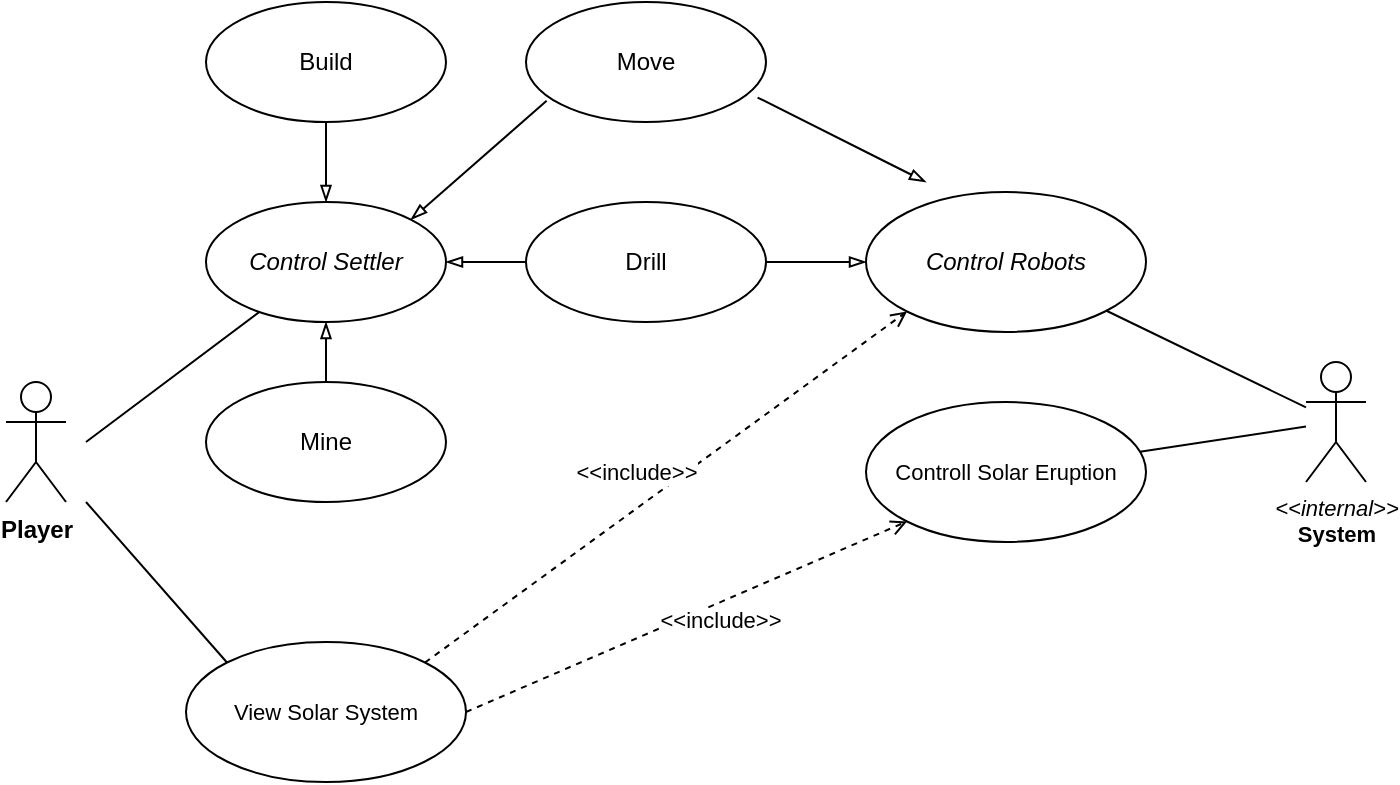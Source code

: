 <mxfile version="14.4.2" type="device"><diagram id="3AWMRxClthSJWCt8jJtd" name="Page-1"><mxGraphModel dx="887" dy="474" grid="1" gridSize="10" guides="1" tooltips="1" connect="1" arrows="1" fold="1" page="1" pageScale="1" pageWidth="827" pageHeight="1169" math="0" shadow="0"><root><mxCell id="0"/><mxCell id="1" parent="0"/><mxCell id="LwSW3S2Ex5BDtgyktxk1-13" value="" style="rounded=0;orthogonalLoop=1;jettySize=auto;html=1;endArrow=none;endFill=0;strokeWidth=1;fontSize=11;" edge="1" parent="1" target="LwSW3S2Ex5BDtgyktxk1-3"><mxGeometry relative="1" as="geometry"><mxPoint x="140" y="340" as="sourcePoint"/></mxGeometry></mxCell><mxCell id="LwSW3S2Ex5BDtgyktxk1-1" value="&lt;b&gt;Player&lt;/b&gt;" style="shape=umlActor;verticalLabelPosition=bottom;verticalAlign=top;html=1;" vertex="1" parent="1"><mxGeometry x="100" y="310" width="30" height="60" as="geometry"/></mxCell><mxCell id="LwSW3S2Ex5BDtgyktxk1-3" value="&lt;i&gt;Control Settler&lt;/i&gt;" style="ellipse;whiteSpace=wrap;html=1;" vertex="1" parent="1"><mxGeometry x="200" y="220" width="120" height="60" as="geometry"/></mxCell><mxCell id="LwSW3S2Ex5BDtgyktxk1-12" value="" style="rounded=0;orthogonalLoop=1;jettySize=auto;html=1;endArrow=blockThin;endFill=0;strokeWidth=1;fontSize=11;" edge="1" parent="1" source="LwSW3S2Ex5BDtgyktxk1-5" target="LwSW3S2Ex5BDtgyktxk1-3"><mxGeometry relative="1" as="geometry"/></mxCell><mxCell id="LwSW3S2Ex5BDtgyktxk1-5" value="Mine" style="ellipse;whiteSpace=wrap;html=1;" vertex="1" parent="1"><mxGeometry x="200" y="310" width="120" height="60" as="geometry"/></mxCell><mxCell id="LwSW3S2Ex5BDtgyktxk1-14" value="" style="edgeStyle=orthogonalEdgeStyle;curved=1;rounded=0;orthogonalLoop=1;jettySize=auto;html=1;endArrow=blockThin;endFill=0;strokeWidth=1;fontSize=11;startArrow=none;startFill=0;" edge="1" parent="1" source="LwSW3S2Ex5BDtgyktxk1-6" target="LwSW3S2Ex5BDtgyktxk1-3"><mxGeometry relative="1" as="geometry"/></mxCell><mxCell id="LwSW3S2Ex5BDtgyktxk1-15" value="" style="edgeStyle=orthogonalEdgeStyle;curved=1;rounded=0;orthogonalLoop=1;jettySize=auto;html=1;startArrow=none;startFill=0;endArrow=blockThin;endFill=0;strokeWidth=1;fontSize=11;" edge="1" parent="1" source="LwSW3S2Ex5BDtgyktxk1-6" target="LwSW3S2Ex5BDtgyktxk1-9"><mxGeometry relative="1" as="geometry"/></mxCell><mxCell id="LwSW3S2Ex5BDtgyktxk1-6" value="Drill" style="ellipse;whiteSpace=wrap;html=1;" vertex="1" parent="1"><mxGeometry x="360" y="220" width="120" height="60" as="geometry"/></mxCell><mxCell id="LwSW3S2Ex5BDtgyktxk1-16" value="" style="rounded=0;orthogonalLoop=1;jettySize=auto;html=1;startArrow=none;startFill=0;endArrow=blockThin;endFill=0;strokeWidth=1;fontSize=11;entryX=1;entryY=0;entryDx=0;entryDy=0;exitX=0.086;exitY=0.823;exitDx=0;exitDy=0;exitPerimeter=0;" edge="1" parent="1" source="LwSW3S2Ex5BDtgyktxk1-7" target="LwSW3S2Ex5BDtgyktxk1-3"><mxGeometry relative="1" as="geometry"/></mxCell><mxCell id="LwSW3S2Ex5BDtgyktxk1-7" value="Move" style="ellipse;whiteSpace=wrap;html=1;" vertex="1" parent="1"><mxGeometry x="360" y="120" width="120" height="60" as="geometry"/></mxCell><mxCell id="LwSW3S2Ex5BDtgyktxk1-18" value="" style="edgeStyle=none;rounded=0;orthogonalLoop=1;jettySize=auto;html=1;startArrow=none;startFill=0;endArrow=blockThin;endFill=0;strokeWidth=1;fontSize=11;" edge="1" parent="1" source="LwSW3S2Ex5BDtgyktxk1-8" target="LwSW3S2Ex5BDtgyktxk1-3"><mxGeometry relative="1" as="geometry"/></mxCell><mxCell id="LwSW3S2Ex5BDtgyktxk1-8" value="Build" style="ellipse;whiteSpace=wrap;html=1;" vertex="1" parent="1"><mxGeometry x="200" y="120" width="120" height="60" as="geometry"/></mxCell><mxCell id="LwSW3S2Ex5BDtgyktxk1-9" value="&lt;i&gt;Control Robots&lt;/i&gt;" style="ellipse;whiteSpace=wrap;html=1;" vertex="1" parent="1"><mxGeometry x="530" y="215" width="140" height="70" as="geometry"/></mxCell><mxCell id="LwSW3S2Ex5BDtgyktxk1-19" value="&lt;i&gt;&amp;lt;&amp;lt;internal&amp;gt;&amp;gt;&lt;/i&gt;&lt;br&gt;&lt;b&gt;System&lt;/b&gt;" style="shape=umlActor;verticalLabelPosition=bottom;verticalAlign=top;html=1;fontSize=11;" vertex="1" parent="1"><mxGeometry x="750" y="300" width="30" height="60" as="geometry"/></mxCell><mxCell id="LwSW3S2Ex5BDtgyktxk1-22" style="edgeStyle=none;rounded=0;orthogonalLoop=1;jettySize=auto;html=1;exitX=0;exitY=0;exitDx=0;exitDy=0;startArrow=none;startFill=0;endArrow=none;endFill=0;strokeWidth=1;fontSize=11;" edge="1" parent="1" source="LwSW3S2Ex5BDtgyktxk1-21"><mxGeometry relative="1" as="geometry"><mxPoint x="140" y="370" as="targetPoint"/></mxGeometry></mxCell><mxCell id="LwSW3S2Ex5BDtgyktxk1-24" style="edgeStyle=none;rounded=0;orthogonalLoop=1;jettySize=auto;html=1;exitX=1;exitY=0;exitDx=0;exitDy=0;entryX=0;entryY=1;entryDx=0;entryDy=0;startArrow=none;startFill=0;endArrow=open;endFill=0;strokeWidth=1;fontSize=11;dashed=1;" edge="1" parent="1" source="LwSW3S2Ex5BDtgyktxk1-21" target="LwSW3S2Ex5BDtgyktxk1-9"><mxGeometry relative="1" as="geometry"/></mxCell><mxCell id="LwSW3S2Ex5BDtgyktxk1-25" value="&amp;lt;&amp;lt;include&amp;gt;&amp;gt;" style="edgeLabel;html=1;align=center;verticalAlign=middle;resizable=0;points=[];fontSize=11;" vertex="1" connectable="0" parent="LwSW3S2Ex5BDtgyktxk1-24"><mxGeometry x="0.345" relative="1" as="geometry"><mxPoint x="-57.26" y="22.73" as="offset"/></mxGeometry></mxCell><mxCell id="LwSW3S2Ex5BDtgyktxk1-21" value="View Solar System" style="ellipse;whiteSpace=wrap;html=1;fontSize=11;" vertex="1" parent="1"><mxGeometry x="190" y="440" width="140" height="70" as="geometry"/></mxCell><mxCell id="LwSW3S2Ex5BDtgyktxk1-23" value="Controll Solar Eruption" style="ellipse;whiteSpace=wrap;html=1;fontSize=11;" vertex="1" parent="1"><mxGeometry x="530" y="320" width="140" height="70" as="geometry"/></mxCell><mxCell id="LwSW3S2Ex5BDtgyktxk1-26" style="edgeStyle=none;rounded=0;orthogonalLoop=1;jettySize=auto;html=1;exitX=1;exitY=0.5;exitDx=0;exitDy=0;entryX=0;entryY=1;entryDx=0;entryDy=0;startArrow=none;startFill=0;endArrow=open;endFill=0;strokeWidth=1;fontSize=11;dashed=1;" edge="1" parent="1" source="LwSW3S2Ex5BDtgyktxk1-21" target="LwSW3S2Ex5BDtgyktxk1-23"><mxGeometry relative="1" as="geometry"><mxPoint x="309.919" y="450.464" as="sourcePoint"/><mxPoint x="550.081" y="274.536" as="targetPoint"/><Array as="points"/></mxGeometry></mxCell><mxCell id="LwSW3S2Ex5BDtgyktxk1-27" value="&amp;lt;&amp;lt;include&amp;gt;&amp;gt;" style="edgeLabel;html=1;align=center;verticalAlign=middle;resizable=0;points=[];fontSize=11;" vertex="1" connectable="0" parent="LwSW3S2Ex5BDtgyktxk1-26"><mxGeometry x="0.345" relative="1" as="geometry"><mxPoint x="-21.2" y="17.39" as="offset"/></mxGeometry></mxCell><mxCell id="LwSW3S2Ex5BDtgyktxk1-30" value="" style="rounded=0;orthogonalLoop=1;jettySize=auto;html=1;endArrow=none;endFill=0;strokeWidth=1;fontSize=11;" edge="1" parent="1" source="LwSW3S2Ex5BDtgyktxk1-19" target="LwSW3S2Ex5BDtgyktxk1-9"><mxGeometry relative="1" as="geometry"><mxPoint x="140" y="340" as="sourcePoint"/><mxPoint x="226.718" y="274.962" as="targetPoint"/><Array as="points"/></mxGeometry></mxCell><mxCell id="LwSW3S2Ex5BDtgyktxk1-31" value="" style="rounded=0;orthogonalLoop=1;jettySize=auto;html=1;endArrow=none;endFill=0;strokeWidth=1;fontSize=11;" edge="1" parent="1" source="LwSW3S2Ex5BDtgyktxk1-19" target="LwSW3S2Ex5BDtgyktxk1-23"><mxGeometry relative="1" as="geometry"><mxPoint x="750" y="322.727" as="sourcePoint"/><mxPoint x="650.253" y="274.365" as="targetPoint"/><Array as="points"/></mxGeometry></mxCell><mxCell id="LwSW3S2Ex5BDtgyktxk1-32" value="" style="rounded=0;orthogonalLoop=1;jettySize=auto;html=1;startArrow=none;startFill=0;endArrow=blockThin;endFill=0;strokeWidth=1;fontSize=11;exitX=0.965;exitY=0.796;exitDx=0;exitDy=0;exitPerimeter=0;" edge="1" parent="1" source="LwSW3S2Ex5BDtgyktxk1-7"><mxGeometry relative="1" as="geometry"><mxPoint x="370.32" y="169.38" as="sourcePoint"/><mxPoint x="560" y="210" as="targetPoint"/><Array as="points"><mxPoint x="540" y="200"/></Array></mxGeometry></mxCell></root></mxGraphModel></diagram></mxfile>